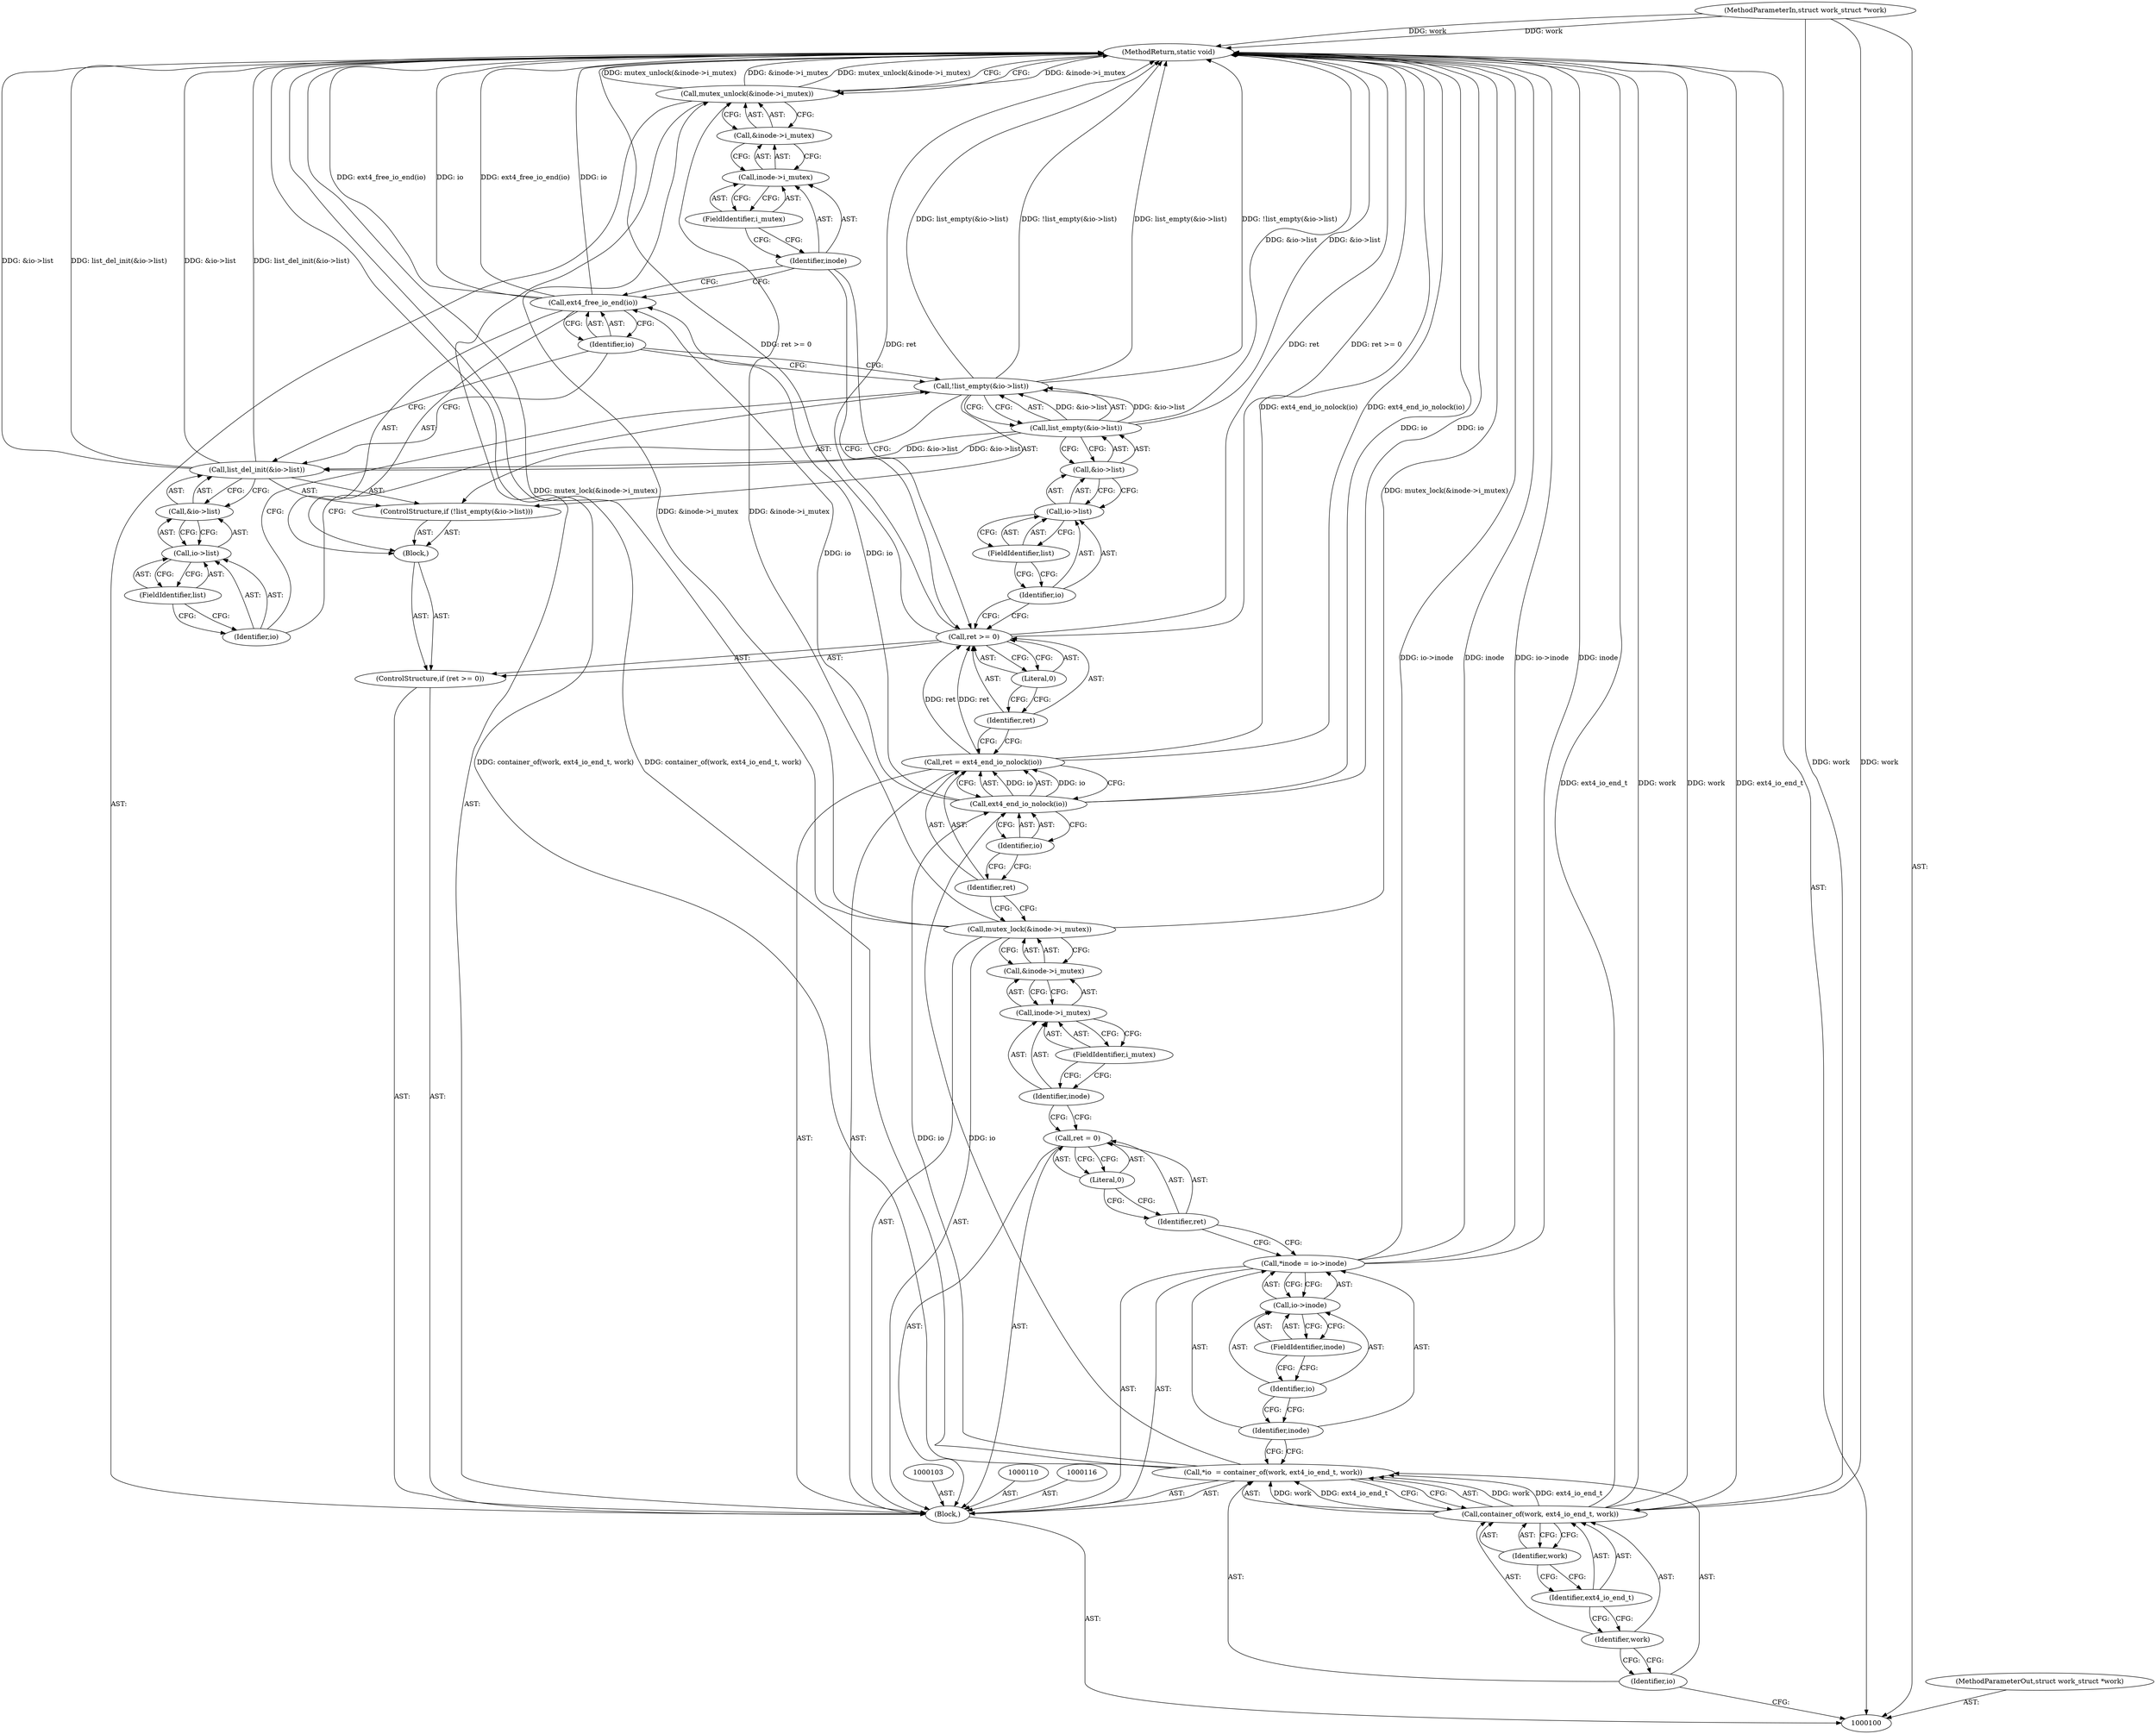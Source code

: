 digraph "1_linux_744692dc059845b2a3022119871846e74d4f6e11_5" {
"1000153" [label="(MethodReturn,static void)"];
"1000101" [label="(MethodParameterIn,struct work_struct *work)"];
"1000215" [label="(MethodParameterOut,struct work_struct *work)"];
"1000137" [label="(Call,&io->list)"];
"1000138" [label="(Call,io->list)"];
"1000139" [label="(Identifier,io)"];
"1000134" [label="(ControlStructure,if (!list_empty(&io->list)))"];
"1000140" [label="(FieldIdentifier,list)"];
"1000135" [label="(Call,!list_empty(&io->list))"];
"1000136" [label="(Call,list_empty(&io->list))"];
"1000142" [label="(Call,&io->list)"];
"1000143" [label="(Call,io->list)"];
"1000144" [label="(Identifier,io)"];
"1000145" [label="(FieldIdentifier,list)"];
"1000141" [label="(Call,list_del_init(&io->list))"];
"1000147" [label="(Identifier,io)"];
"1000146" [label="(Call,ext4_free_io_end(io))"];
"1000149" [label="(Call,&inode->i_mutex)"];
"1000150" [label="(Call,inode->i_mutex)"];
"1000151" [label="(Identifier,inode)"];
"1000148" [label="(Call,mutex_unlock(&inode->i_mutex))"];
"1000152" [label="(FieldIdentifier,i_mutex)"];
"1000102" [label="(Block,)"];
"1000104" [label="(Call,*io  = container_of(work, ext4_io_end_t, work))"];
"1000105" [label="(Identifier,io)"];
"1000106" [label="(Call,container_of(work, ext4_io_end_t, work))"];
"1000107" [label="(Identifier,work)"];
"1000108" [label="(Identifier,ext4_io_end_t)"];
"1000109" [label="(Identifier,work)"];
"1000111" [label="(Call,*inode = io->inode)"];
"1000112" [label="(Identifier,inode)"];
"1000113" [label="(Call,io->inode)"];
"1000114" [label="(Identifier,io)"];
"1000115" [label="(FieldIdentifier,inode)"];
"1000119" [label="(Literal,0)"];
"1000117" [label="(Call,ret = 0)"];
"1000118" [label="(Identifier,ret)"];
"1000121" [label="(Call,&inode->i_mutex)"];
"1000122" [label="(Call,inode->i_mutex)"];
"1000123" [label="(Identifier,inode)"];
"1000120" [label="(Call,mutex_lock(&inode->i_mutex))"];
"1000124" [label="(FieldIdentifier,i_mutex)"];
"1000125" [label="(Call,ret = ext4_end_io_nolock(io))"];
"1000126" [label="(Identifier,ret)"];
"1000128" [label="(Identifier,io)"];
"1000127" [label="(Call,ext4_end_io_nolock(io))"];
"1000129" [label="(ControlStructure,if (ret >= 0))"];
"1000132" [label="(Literal,0)"];
"1000133" [label="(Block,)"];
"1000130" [label="(Call,ret >= 0)"];
"1000131" [label="(Identifier,ret)"];
"1000153" -> "1000100"  [label="AST: "];
"1000153" -> "1000148"  [label="CFG: "];
"1000130" -> "1000153"  [label="DDG: ret >= 0"];
"1000130" -> "1000153"  [label="DDG: ret"];
"1000141" -> "1000153"  [label="DDG: &io->list"];
"1000141" -> "1000153"  [label="DDG: list_del_init(&io->list)"];
"1000106" -> "1000153"  [label="DDG: ext4_io_end_t"];
"1000106" -> "1000153"  [label="DDG: work"];
"1000125" -> "1000153"  [label="DDG: ext4_end_io_nolock(io)"];
"1000111" -> "1000153"  [label="DDG: inode"];
"1000111" -> "1000153"  [label="DDG: io->inode"];
"1000135" -> "1000153"  [label="DDG: list_empty(&io->list)"];
"1000135" -> "1000153"  [label="DDG: !list_empty(&io->list)"];
"1000127" -> "1000153"  [label="DDG: io"];
"1000146" -> "1000153"  [label="DDG: ext4_free_io_end(io)"];
"1000146" -> "1000153"  [label="DDG: io"];
"1000148" -> "1000153"  [label="DDG: &inode->i_mutex"];
"1000148" -> "1000153"  [label="DDG: mutex_unlock(&inode->i_mutex)"];
"1000101" -> "1000153"  [label="DDG: work"];
"1000120" -> "1000153"  [label="DDG: mutex_lock(&inode->i_mutex)"];
"1000136" -> "1000153"  [label="DDG: &io->list"];
"1000104" -> "1000153"  [label="DDG: container_of(work, ext4_io_end_t, work)"];
"1000101" -> "1000100"  [label="AST: "];
"1000101" -> "1000153"  [label="DDG: work"];
"1000101" -> "1000106"  [label="DDG: work"];
"1000215" -> "1000100"  [label="AST: "];
"1000137" -> "1000136"  [label="AST: "];
"1000137" -> "1000138"  [label="CFG: "];
"1000138" -> "1000137"  [label="AST: "];
"1000136" -> "1000137"  [label="CFG: "];
"1000138" -> "1000137"  [label="AST: "];
"1000138" -> "1000140"  [label="CFG: "];
"1000139" -> "1000138"  [label="AST: "];
"1000140" -> "1000138"  [label="AST: "];
"1000137" -> "1000138"  [label="CFG: "];
"1000139" -> "1000138"  [label="AST: "];
"1000139" -> "1000130"  [label="CFG: "];
"1000140" -> "1000139"  [label="CFG: "];
"1000134" -> "1000133"  [label="AST: "];
"1000135" -> "1000134"  [label="AST: "];
"1000141" -> "1000134"  [label="AST: "];
"1000140" -> "1000138"  [label="AST: "];
"1000140" -> "1000139"  [label="CFG: "];
"1000138" -> "1000140"  [label="CFG: "];
"1000135" -> "1000134"  [label="AST: "];
"1000135" -> "1000136"  [label="CFG: "];
"1000136" -> "1000135"  [label="AST: "];
"1000144" -> "1000135"  [label="CFG: "];
"1000147" -> "1000135"  [label="CFG: "];
"1000135" -> "1000153"  [label="DDG: list_empty(&io->list)"];
"1000135" -> "1000153"  [label="DDG: !list_empty(&io->list)"];
"1000136" -> "1000135"  [label="DDG: &io->list"];
"1000136" -> "1000135"  [label="AST: "];
"1000136" -> "1000137"  [label="CFG: "];
"1000137" -> "1000136"  [label="AST: "];
"1000135" -> "1000136"  [label="CFG: "];
"1000136" -> "1000153"  [label="DDG: &io->list"];
"1000136" -> "1000135"  [label="DDG: &io->list"];
"1000136" -> "1000141"  [label="DDG: &io->list"];
"1000142" -> "1000141"  [label="AST: "];
"1000142" -> "1000143"  [label="CFG: "];
"1000143" -> "1000142"  [label="AST: "];
"1000141" -> "1000142"  [label="CFG: "];
"1000143" -> "1000142"  [label="AST: "];
"1000143" -> "1000145"  [label="CFG: "];
"1000144" -> "1000143"  [label="AST: "];
"1000145" -> "1000143"  [label="AST: "];
"1000142" -> "1000143"  [label="CFG: "];
"1000144" -> "1000143"  [label="AST: "];
"1000144" -> "1000135"  [label="CFG: "];
"1000145" -> "1000144"  [label="CFG: "];
"1000145" -> "1000143"  [label="AST: "];
"1000145" -> "1000144"  [label="CFG: "];
"1000143" -> "1000145"  [label="CFG: "];
"1000141" -> "1000134"  [label="AST: "];
"1000141" -> "1000142"  [label="CFG: "];
"1000142" -> "1000141"  [label="AST: "];
"1000147" -> "1000141"  [label="CFG: "];
"1000141" -> "1000153"  [label="DDG: &io->list"];
"1000141" -> "1000153"  [label="DDG: list_del_init(&io->list)"];
"1000136" -> "1000141"  [label="DDG: &io->list"];
"1000147" -> "1000146"  [label="AST: "];
"1000147" -> "1000141"  [label="CFG: "];
"1000147" -> "1000135"  [label="CFG: "];
"1000146" -> "1000147"  [label="CFG: "];
"1000146" -> "1000133"  [label="AST: "];
"1000146" -> "1000147"  [label="CFG: "];
"1000147" -> "1000146"  [label="AST: "];
"1000151" -> "1000146"  [label="CFG: "];
"1000146" -> "1000153"  [label="DDG: ext4_free_io_end(io)"];
"1000146" -> "1000153"  [label="DDG: io"];
"1000127" -> "1000146"  [label="DDG: io"];
"1000149" -> "1000148"  [label="AST: "];
"1000149" -> "1000150"  [label="CFG: "];
"1000150" -> "1000149"  [label="AST: "];
"1000148" -> "1000149"  [label="CFG: "];
"1000150" -> "1000149"  [label="AST: "];
"1000150" -> "1000152"  [label="CFG: "];
"1000151" -> "1000150"  [label="AST: "];
"1000152" -> "1000150"  [label="AST: "];
"1000149" -> "1000150"  [label="CFG: "];
"1000151" -> "1000150"  [label="AST: "];
"1000151" -> "1000146"  [label="CFG: "];
"1000151" -> "1000130"  [label="CFG: "];
"1000152" -> "1000151"  [label="CFG: "];
"1000148" -> "1000102"  [label="AST: "];
"1000148" -> "1000149"  [label="CFG: "];
"1000149" -> "1000148"  [label="AST: "];
"1000153" -> "1000148"  [label="CFG: "];
"1000148" -> "1000153"  [label="DDG: &inode->i_mutex"];
"1000148" -> "1000153"  [label="DDG: mutex_unlock(&inode->i_mutex)"];
"1000120" -> "1000148"  [label="DDG: &inode->i_mutex"];
"1000152" -> "1000150"  [label="AST: "];
"1000152" -> "1000151"  [label="CFG: "];
"1000150" -> "1000152"  [label="CFG: "];
"1000102" -> "1000100"  [label="AST: "];
"1000103" -> "1000102"  [label="AST: "];
"1000104" -> "1000102"  [label="AST: "];
"1000110" -> "1000102"  [label="AST: "];
"1000111" -> "1000102"  [label="AST: "];
"1000116" -> "1000102"  [label="AST: "];
"1000117" -> "1000102"  [label="AST: "];
"1000120" -> "1000102"  [label="AST: "];
"1000125" -> "1000102"  [label="AST: "];
"1000129" -> "1000102"  [label="AST: "];
"1000148" -> "1000102"  [label="AST: "];
"1000104" -> "1000102"  [label="AST: "];
"1000104" -> "1000106"  [label="CFG: "];
"1000105" -> "1000104"  [label="AST: "];
"1000106" -> "1000104"  [label="AST: "];
"1000112" -> "1000104"  [label="CFG: "];
"1000104" -> "1000153"  [label="DDG: container_of(work, ext4_io_end_t, work)"];
"1000106" -> "1000104"  [label="DDG: work"];
"1000106" -> "1000104"  [label="DDG: ext4_io_end_t"];
"1000104" -> "1000127"  [label="DDG: io"];
"1000105" -> "1000104"  [label="AST: "];
"1000105" -> "1000100"  [label="CFG: "];
"1000107" -> "1000105"  [label="CFG: "];
"1000106" -> "1000104"  [label="AST: "];
"1000106" -> "1000109"  [label="CFG: "];
"1000107" -> "1000106"  [label="AST: "];
"1000108" -> "1000106"  [label="AST: "];
"1000109" -> "1000106"  [label="AST: "];
"1000104" -> "1000106"  [label="CFG: "];
"1000106" -> "1000153"  [label="DDG: ext4_io_end_t"];
"1000106" -> "1000153"  [label="DDG: work"];
"1000106" -> "1000104"  [label="DDG: work"];
"1000106" -> "1000104"  [label="DDG: ext4_io_end_t"];
"1000101" -> "1000106"  [label="DDG: work"];
"1000107" -> "1000106"  [label="AST: "];
"1000107" -> "1000105"  [label="CFG: "];
"1000108" -> "1000107"  [label="CFG: "];
"1000108" -> "1000106"  [label="AST: "];
"1000108" -> "1000107"  [label="CFG: "];
"1000109" -> "1000108"  [label="CFG: "];
"1000109" -> "1000106"  [label="AST: "];
"1000109" -> "1000108"  [label="CFG: "];
"1000106" -> "1000109"  [label="CFG: "];
"1000111" -> "1000102"  [label="AST: "];
"1000111" -> "1000113"  [label="CFG: "];
"1000112" -> "1000111"  [label="AST: "];
"1000113" -> "1000111"  [label="AST: "];
"1000118" -> "1000111"  [label="CFG: "];
"1000111" -> "1000153"  [label="DDG: inode"];
"1000111" -> "1000153"  [label="DDG: io->inode"];
"1000112" -> "1000111"  [label="AST: "];
"1000112" -> "1000104"  [label="CFG: "];
"1000114" -> "1000112"  [label="CFG: "];
"1000113" -> "1000111"  [label="AST: "];
"1000113" -> "1000115"  [label="CFG: "];
"1000114" -> "1000113"  [label="AST: "];
"1000115" -> "1000113"  [label="AST: "];
"1000111" -> "1000113"  [label="CFG: "];
"1000114" -> "1000113"  [label="AST: "];
"1000114" -> "1000112"  [label="CFG: "];
"1000115" -> "1000114"  [label="CFG: "];
"1000115" -> "1000113"  [label="AST: "];
"1000115" -> "1000114"  [label="CFG: "];
"1000113" -> "1000115"  [label="CFG: "];
"1000119" -> "1000117"  [label="AST: "];
"1000119" -> "1000118"  [label="CFG: "];
"1000117" -> "1000119"  [label="CFG: "];
"1000117" -> "1000102"  [label="AST: "];
"1000117" -> "1000119"  [label="CFG: "];
"1000118" -> "1000117"  [label="AST: "];
"1000119" -> "1000117"  [label="AST: "];
"1000123" -> "1000117"  [label="CFG: "];
"1000118" -> "1000117"  [label="AST: "];
"1000118" -> "1000111"  [label="CFG: "];
"1000119" -> "1000118"  [label="CFG: "];
"1000121" -> "1000120"  [label="AST: "];
"1000121" -> "1000122"  [label="CFG: "];
"1000122" -> "1000121"  [label="AST: "];
"1000120" -> "1000121"  [label="CFG: "];
"1000122" -> "1000121"  [label="AST: "];
"1000122" -> "1000124"  [label="CFG: "];
"1000123" -> "1000122"  [label="AST: "];
"1000124" -> "1000122"  [label="AST: "];
"1000121" -> "1000122"  [label="CFG: "];
"1000123" -> "1000122"  [label="AST: "];
"1000123" -> "1000117"  [label="CFG: "];
"1000124" -> "1000123"  [label="CFG: "];
"1000120" -> "1000102"  [label="AST: "];
"1000120" -> "1000121"  [label="CFG: "];
"1000121" -> "1000120"  [label="AST: "];
"1000126" -> "1000120"  [label="CFG: "];
"1000120" -> "1000153"  [label="DDG: mutex_lock(&inode->i_mutex)"];
"1000120" -> "1000148"  [label="DDG: &inode->i_mutex"];
"1000124" -> "1000122"  [label="AST: "];
"1000124" -> "1000123"  [label="CFG: "];
"1000122" -> "1000124"  [label="CFG: "];
"1000125" -> "1000102"  [label="AST: "];
"1000125" -> "1000127"  [label="CFG: "];
"1000126" -> "1000125"  [label="AST: "];
"1000127" -> "1000125"  [label="AST: "];
"1000131" -> "1000125"  [label="CFG: "];
"1000125" -> "1000153"  [label="DDG: ext4_end_io_nolock(io)"];
"1000127" -> "1000125"  [label="DDG: io"];
"1000125" -> "1000130"  [label="DDG: ret"];
"1000126" -> "1000125"  [label="AST: "];
"1000126" -> "1000120"  [label="CFG: "];
"1000128" -> "1000126"  [label="CFG: "];
"1000128" -> "1000127"  [label="AST: "];
"1000128" -> "1000126"  [label="CFG: "];
"1000127" -> "1000128"  [label="CFG: "];
"1000127" -> "1000125"  [label="AST: "];
"1000127" -> "1000128"  [label="CFG: "];
"1000128" -> "1000127"  [label="AST: "];
"1000125" -> "1000127"  [label="CFG: "];
"1000127" -> "1000153"  [label="DDG: io"];
"1000127" -> "1000125"  [label="DDG: io"];
"1000104" -> "1000127"  [label="DDG: io"];
"1000127" -> "1000146"  [label="DDG: io"];
"1000129" -> "1000102"  [label="AST: "];
"1000130" -> "1000129"  [label="AST: "];
"1000133" -> "1000129"  [label="AST: "];
"1000132" -> "1000130"  [label="AST: "];
"1000132" -> "1000131"  [label="CFG: "];
"1000130" -> "1000132"  [label="CFG: "];
"1000133" -> "1000129"  [label="AST: "];
"1000134" -> "1000133"  [label="AST: "];
"1000146" -> "1000133"  [label="AST: "];
"1000130" -> "1000129"  [label="AST: "];
"1000130" -> "1000132"  [label="CFG: "];
"1000131" -> "1000130"  [label="AST: "];
"1000132" -> "1000130"  [label="AST: "];
"1000139" -> "1000130"  [label="CFG: "];
"1000151" -> "1000130"  [label="CFG: "];
"1000130" -> "1000153"  [label="DDG: ret >= 0"];
"1000130" -> "1000153"  [label="DDG: ret"];
"1000125" -> "1000130"  [label="DDG: ret"];
"1000131" -> "1000130"  [label="AST: "];
"1000131" -> "1000125"  [label="CFG: "];
"1000132" -> "1000131"  [label="CFG: "];
}

